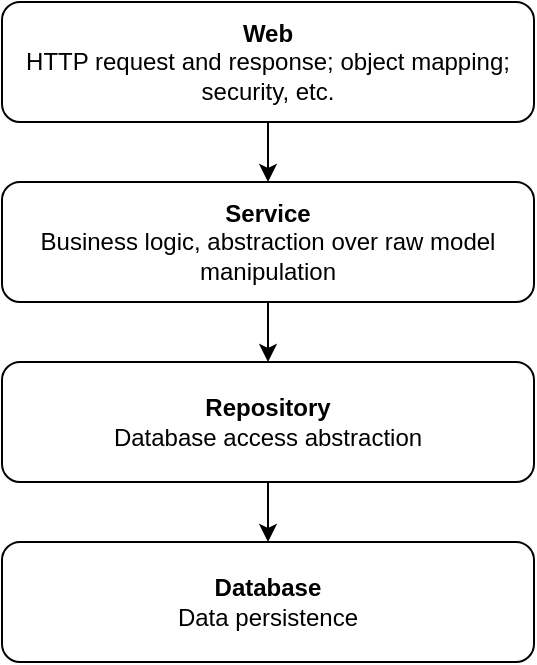 <mxfile version="15.5.6" type="device"><diagram id="b6ES8hw8fDdUvPyd20Gj" name="Page-1"><mxGraphModel dx="946" dy="648" grid="1" gridSize="10" guides="1" tooltips="1" connect="1" arrows="1" fold="1" page="1" pageScale="1" pageWidth="827" pageHeight="1169" math="0" shadow="0"><root><mxCell id="0"/><mxCell id="1" parent="0"/><mxCell id="5WmTKawfEb8s9EYDtVrD-6" style="edgeStyle=orthogonalEdgeStyle;rounded=0;orthogonalLoop=1;jettySize=auto;html=1;" edge="1" parent="1" source="5WmTKawfEb8s9EYDtVrD-1" target="5WmTKawfEb8s9EYDtVrD-2"><mxGeometry relative="1" as="geometry"/></mxCell><mxCell id="5WmTKawfEb8s9EYDtVrD-1" value="&lt;b&gt;Web&lt;/b&gt;&lt;br&gt;HTTP request and response; object mapping; security, etc." style="rounded=1;whiteSpace=wrap;html=1;" vertex="1" parent="1"><mxGeometry x="260" y="170" width="266" height="60" as="geometry"/></mxCell><mxCell id="5WmTKawfEb8s9EYDtVrD-7" style="edgeStyle=orthogonalEdgeStyle;rounded=0;orthogonalLoop=1;jettySize=auto;html=1;entryX=0.5;entryY=0;entryDx=0;entryDy=0;" edge="1" parent="1" source="5WmTKawfEb8s9EYDtVrD-2" target="5WmTKawfEb8s9EYDtVrD-3"><mxGeometry relative="1" as="geometry"/></mxCell><mxCell id="5WmTKawfEb8s9EYDtVrD-2" value="&lt;b&gt;Service&lt;/b&gt;&lt;br&gt;Business logic, abstraction over raw model manipulation" style="rounded=1;whiteSpace=wrap;html=1;" vertex="1" parent="1"><mxGeometry x="260" y="260" width="266" height="60" as="geometry"/></mxCell><mxCell id="5WmTKawfEb8s9EYDtVrD-8" style="edgeStyle=orthogonalEdgeStyle;rounded=0;orthogonalLoop=1;jettySize=auto;html=1;" edge="1" parent="1" source="5WmTKawfEb8s9EYDtVrD-3" target="5WmTKawfEb8s9EYDtVrD-5"><mxGeometry relative="1" as="geometry"/></mxCell><mxCell id="5WmTKawfEb8s9EYDtVrD-3" value="&lt;b&gt;Repository&lt;br&gt;&lt;/b&gt;Database access abstraction" style="rounded=1;whiteSpace=wrap;html=1;" vertex="1" parent="1"><mxGeometry x="260" y="350" width="266" height="60" as="geometry"/></mxCell><mxCell id="5WmTKawfEb8s9EYDtVrD-5" value="&lt;b&gt;Database&lt;/b&gt;&lt;br&gt;Data persistence" style="rounded=1;whiteSpace=wrap;html=1;" vertex="1" parent="1"><mxGeometry x="260" y="440" width="266" height="60" as="geometry"/></mxCell></root></mxGraphModel></diagram></mxfile>